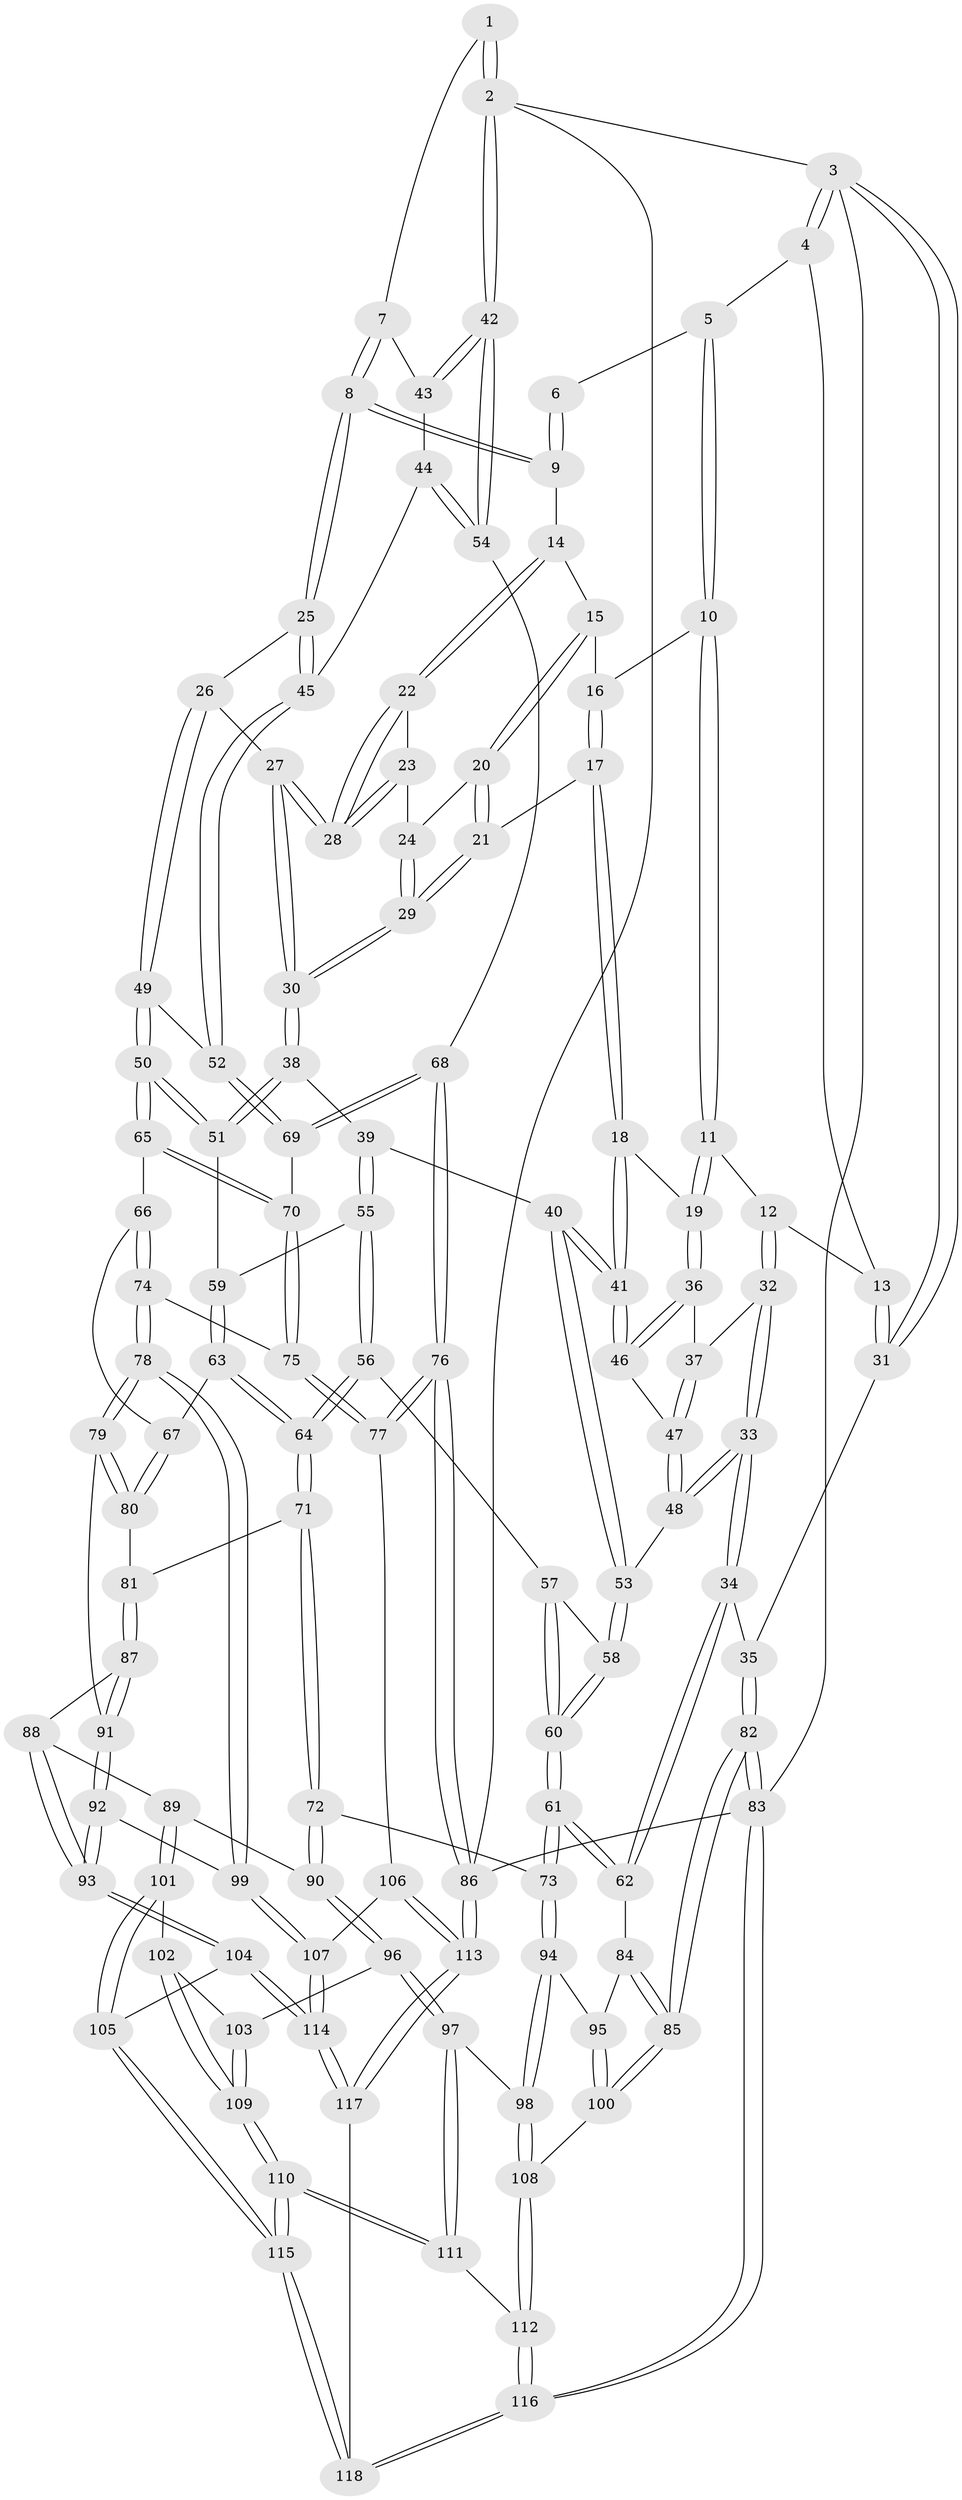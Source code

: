 // Generated by graph-tools (version 1.1) at 2025/17/03/09/25 04:17:12]
// undirected, 118 vertices, 292 edges
graph export_dot {
graph [start="1"]
  node [color=gray90,style=filled];
  1 [pos="+0.9831490232313267+0"];
  2 [pos="+1+0"];
  3 [pos="+0+0"];
  4 [pos="+0+0"];
  5 [pos="+0.35412614827907396+0"];
  6 [pos="+0.7320756125345588+0"];
  7 [pos="+0.8218184419557597+0.15325432869393282"];
  8 [pos="+0.7616242757639223+0.17264388979709608"];
  9 [pos="+0.7010589807554973+0.033291590908188756"];
  10 [pos="+0.35477404874539603+0"];
  11 [pos="+0.24275729686108644+0.10096178491301444"];
  12 [pos="+0.17376064724334353+0.13659247049927384"];
  13 [pos="+0.09377575653085804+0.12552379718035164"];
  14 [pos="+0.5540420829865295+0.07617217681698667"];
  15 [pos="+0.45403666502924783+0.014680474461249716"];
  16 [pos="+0.4483984909740411+0.006283211645385253"];
  17 [pos="+0.34528912125095285+0.1950910218692702"];
  18 [pos="+0.3359695346220159+0.1963718227286263"];
  19 [pos="+0.30863359719175554+0.17965500289565953"];
  20 [pos="+0.4532741851277729+0.11144446350088101"];
  21 [pos="+0.3855637446818041+0.1988810034418506"];
  22 [pos="+0.5574627374466339+0.09195082411046136"];
  23 [pos="+0.5211062308097373+0.15864080864946337"];
  24 [pos="+0.488685042704067+0.18110689636157248"];
  25 [pos="+0.7404574212114117+0.21235992926788136"];
  26 [pos="+0.7308861846395789+0.2167706624462353"];
  27 [pos="+0.6327084502569581+0.21971882855106273"];
  28 [pos="+0.6204580661759439+0.203059508760374"];
  29 [pos="+0.4852272839123092+0.26307869266471706"];
  30 [pos="+0.5047611781421887+0.2979350270596097"];
  31 [pos="+0+0.354134956824206"];
  32 [pos="+0.1762378993450946+0.21971641157113775"];
  33 [pos="+0.06424103789310653+0.380879887945664"];
  34 [pos="+0+0.41437156813375947"];
  35 [pos="+0+0.37771732602267877"];
  36 [pos="+0.24462875574134882+0.2634733103170512"];
  37 [pos="+0.22679924084852204+0.26479183313520804"];
  38 [pos="+0.5017066892011295+0.3093983218681218"];
  39 [pos="+0.38886325494507157+0.36432541983819694"];
  40 [pos="+0.34247924849005296+0.3524129425184437"];
  41 [pos="+0.33097574254551415+0.33371014383345443"];
  42 [pos="+1+0"];
  43 [pos="+0.875867923768127+0.15304357843377767"];
  44 [pos="+1+0.29084425554857235"];
  45 [pos="+0.8714206956533093+0.3931671545980314"];
  46 [pos="+0.3301915859133775+0.3333649550371681"];
  47 [pos="+0.20803450109514524+0.32211087092883967"];
  48 [pos="+0.1318722829842276+0.3822271234000957"];
  49 [pos="+0.6663175691698259+0.38763987429430574"];
  50 [pos="+0.609953456507279+0.444678631641207"];
  51 [pos="+0.5757510682992649+0.4211946359898116"];
  52 [pos="+0.8645903095319767+0.41482864689523313"];
  53 [pos="+0.25346546268337605+0.4332193044907076"];
  54 [pos="+1+0.2803116015755045"];
  55 [pos="+0.404384546046971+0.4573479182840429"];
  56 [pos="+0.3806061491141258+0.5029367605887569"];
  57 [pos="+0.3737412434933718+0.5022200299008613"];
  58 [pos="+0.25579038089649153+0.44458353019711044"];
  59 [pos="+0.4716449335044087+0.47459775955228656"];
  60 [pos="+0.23964471866581635+0.5522414260962242"];
  61 [pos="+0.2040807973020911+0.6373987148386513"];
  62 [pos="+0.16399412193080037+0.6351030933141948"];
  63 [pos="+0.48479410347519025+0.5720226339672516"];
  64 [pos="+0.40919794354162875+0.6121217706776285"];
  65 [pos="+0.6122880643873532+0.4514828602884152"];
  66 [pos="+0.6127416477422661+0.48294125468259286"];
  67 [pos="+0.5282882818737932+0.5689796468934598"];
  68 [pos="+1+0.5137880271618479"];
  69 [pos="+0.8597640014806446+0.47191549921257425"];
  70 [pos="+0.8577835853377296+0.4770908529906735"];
  71 [pos="+0.40195640125900356+0.626473324052076"];
  72 [pos="+0.3047572483359089+0.6611612548596375"];
  73 [pos="+0.24331387657655992+0.662744995939168"];
  74 [pos="+0.7667444181035931+0.6972001533972734"];
  75 [pos="+0.8384858165177937+0.680522907514355"];
  76 [pos="+1+0.8156727282823996"];
  77 [pos="+0.9654736753788176+0.7407301485703329"];
  78 [pos="+0.7442138517270241+0.7134346132076836"];
  79 [pos="+0.6593835874864981+0.696248339031593"];
  80 [pos="+0.5716120791571223+0.644278213241798"];
  81 [pos="+0.4581835602647101+0.6914253694631416"];
  82 [pos="+0+0.8924804793254335"];
  83 [pos="+0+1"];
  84 [pos="+0.15619745947233554+0.6441363836277342"];
  85 [pos="+0+0.8481152356682888"];
  86 [pos="+1+1"];
  87 [pos="+0.4625217622836791+0.7036899689873191"];
  88 [pos="+0.4597981757231516+0.7118140012969502"];
  89 [pos="+0.41149330620589736+0.8159759311475607"];
  90 [pos="+0.39816770884043484+0.8135290609539377"];
  91 [pos="+0.5241285987902975+0.7355477395877617"];
  92 [pos="+0.5317484584372546+0.8610125768991478"];
  93 [pos="+0.5266041103543432+0.867806703276995"];
  94 [pos="+0.25267734261030383+0.8243757198560231"];
  95 [pos="+0.12464254174673457+0.7963547363935503"];
  96 [pos="+0.2998241131183717+0.8491800696911352"];
  97 [pos="+0.28715199822489185+0.849296630787004"];
  98 [pos="+0.2531399703356753+0.8261980783867214"];
  99 [pos="+0.738212367494354+0.7254962214144832"];
  100 [pos="+0.0821661907019686+0.8569763943913109"];
  101 [pos="+0.4634158220571072+0.8701760097059746"];
  102 [pos="+0.39124871536486955+0.9269754501723567"];
  103 [pos="+0.3365763730501817+0.8855584423134856"];
  104 [pos="+0.5165912263395918+0.8833213766239048"];
  105 [pos="+0.49846811596209273+0.8799442739620101"];
  106 [pos="+0.8744866905934978+0.8701412287727669"];
  107 [pos="+0.7070920767462089+1"];
  108 [pos="+0.15592827685115643+0.9050284383970235"];
  109 [pos="+0.34420802278936546+1"];
  110 [pos="+0.3398682839702211+1"];
  111 [pos="+0.2850920315278288+0.9676470973825925"];
  112 [pos="+0.16267113834596975+0.9469631847558546"];
  113 [pos="+0.7424752783449226+1"];
  114 [pos="+0.6656491870033003+1"];
  115 [pos="+0.3480707381883+1"];
  116 [pos="+0+1"];
  117 [pos="+0.6718965341981044+1"];
  118 [pos="+0.369556057630136+1"];
  1 -- 2;
  1 -- 2;
  1 -- 7;
  2 -- 3;
  2 -- 42;
  2 -- 42;
  2 -- 86;
  3 -- 4;
  3 -- 4;
  3 -- 31;
  3 -- 31;
  3 -- 83;
  4 -- 5;
  4 -- 13;
  5 -- 6;
  5 -- 10;
  5 -- 10;
  6 -- 9;
  6 -- 9;
  7 -- 8;
  7 -- 8;
  7 -- 43;
  8 -- 9;
  8 -- 9;
  8 -- 25;
  8 -- 25;
  9 -- 14;
  10 -- 11;
  10 -- 11;
  10 -- 16;
  11 -- 12;
  11 -- 19;
  11 -- 19;
  12 -- 13;
  12 -- 32;
  12 -- 32;
  13 -- 31;
  13 -- 31;
  14 -- 15;
  14 -- 22;
  14 -- 22;
  15 -- 16;
  15 -- 20;
  15 -- 20;
  16 -- 17;
  16 -- 17;
  17 -- 18;
  17 -- 18;
  17 -- 21;
  18 -- 19;
  18 -- 41;
  18 -- 41;
  19 -- 36;
  19 -- 36;
  20 -- 21;
  20 -- 21;
  20 -- 24;
  21 -- 29;
  21 -- 29;
  22 -- 23;
  22 -- 28;
  22 -- 28;
  23 -- 24;
  23 -- 28;
  23 -- 28;
  24 -- 29;
  24 -- 29;
  25 -- 26;
  25 -- 45;
  25 -- 45;
  26 -- 27;
  26 -- 49;
  26 -- 49;
  27 -- 28;
  27 -- 28;
  27 -- 30;
  27 -- 30;
  29 -- 30;
  29 -- 30;
  30 -- 38;
  30 -- 38;
  31 -- 35;
  32 -- 33;
  32 -- 33;
  32 -- 37;
  33 -- 34;
  33 -- 34;
  33 -- 48;
  33 -- 48;
  34 -- 35;
  34 -- 62;
  34 -- 62;
  35 -- 82;
  35 -- 82;
  36 -- 37;
  36 -- 46;
  36 -- 46;
  37 -- 47;
  37 -- 47;
  38 -- 39;
  38 -- 51;
  38 -- 51;
  39 -- 40;
  39 -- 55;
  39 -- 55;
  40 -- 41;
  40 -- 41;
  40 -- 53;
  40 -- 53;
  41 -- 46;
  41 -- 46;
  42 -- 43;
  42 -- 43;
  42 -- 54;
  42 -- 54;
  43 -- 44;
  44 -- 45;
  44 -- 54;
  44 -- 54;
  45 -- 52;
  45 -- 52;
  46 -- 47;
  47 -- 48;
  47 -- 48;
  48 -- 53;
  49 -- 50;
  49 -- 50;
  49 -- 52;
  50 -- 51;
  50 -- 51;
  50 -- 65;
  50 -- 65;
  51 -- 59;
  52 -- 69;
  52 -- 69;
  53 -- 58;
  53 -- 58;
  54 -- 68;
  55 -- 56;
  55 -- 56;
  55 -- 59;
  56 -- 57;
  56 -- 64;
  56 -- 64;
  57 -- 58;
  57 -- 60;
  57 -- 60;
  58 -- 60;
  58 -- 60;
  59 -- 63;
  59 -- 63;
  60 -- 61;
  60 -- 61;
  61 -- 62;
  61 -- 62;
  61 -- 73;
  61 -- 73;
  62 -- 84;
  63 -- 64;
  63 -- 64;
  63 -- 67;
  64 -- 71;
  64 -- 71;
  65 -- 66;
  65 -- 70;
  65 -- 70;
  66 -- 67;
  66 -- 74;
  66 -- 74;
  67 -- 80;
  67 -- 80;
  68 -- 69;
  68 -- 69;
  68 -- 76;
  68 -- 76;
  69 -- 70;
  70 -- 75;
  70 -- 75;
  71 -- 72;
  71 -- 72;
  71 -- 81;
  72 -- 73;
  72 -- 90;
  72 -- 90;
  73 -- 94;
  73 -- 94;
  74 -- 75;
  74 -- 78;
  74 -- 78;
  75 -- 77;
  75 -- 77;
  76 -- 77;
  76 -- 77;
  76 -- 86;
  76 -- 86;
  77 -- 106;
  78 -- 79;
  78 -- 79;
  78 -- 99;
  78 -- 99;
  79 -- 80;
  79 -- 80;
  79 -- 91;
  80 -- 81;
  81 -- 87;
  81 -- 87;
  82 -- 83;
  82 -- 83;
  82 -- 85;
  82 -- 85;
  83 -- 116;
  83 -- 116;
  83 -- 86;
  84 -- 85;
  84 -- 85;
  84 -- 95;
  85 -- 100;
  85 -- 100;
  86 -- 113;
  86 -- 113;
  87 -- 88;
  87 -- 91;
  87 -- 91;
  88 -- 89;
  88 -- 93;
  88 -- 93;
  89 -- 90;
  89 -- 101;
  89 -- 101;
  90 -- 96;
  90 -- 96;
  91 -- 92;
  91 -- 92;
  92 -- 93;
  92 -- 93;
  92 -- 99;
  93 -- 104;
  93 -- 104;
  94 -- 95;
  94 -- 98;
  94 -- 98;
  95 -- 100;
  95 -- 100;
  96 -- 97;
  96 -- 97;
  96 -- 103;
  97 -- 98;
  97 -- 111;
  97 -- 111;
  98 -- 108;
  98 -- 108;
  99 -- 107;
  99 -- 107;
  100 -- 108;
  101 -- 102;
  101 -- 105;
  101 -- 105;
  102 -- 103;
  102 -- 109;
  102 -- 109;
  103 -- 109;
  103 -- 109;
  104 -- 105;
  104 -- 114;
  104 -- 114;
  105 -- 115;
  105 -- 115;
  106 -- 107;
  106 -- 113;
  106 -- 113;
  107 -- 114;
  107 -- 114;
  108 -- 112;
  108 -- 112;
  109 -- 110;
  109 -- 110;
  110 -- 111;
  110 -- 111;
  110 -- 115;
  110 -- 115;
  111 -- 112;
  112 -- 116;
  112 -- 116;
  113 -- 117;
  113 -- 117;
  114 -- 117;
  114 -- 117;
  115 -- 118;
  115 -- 118;
  116 -- 118;
  116 -- 118;
  117 -- 118;
}
